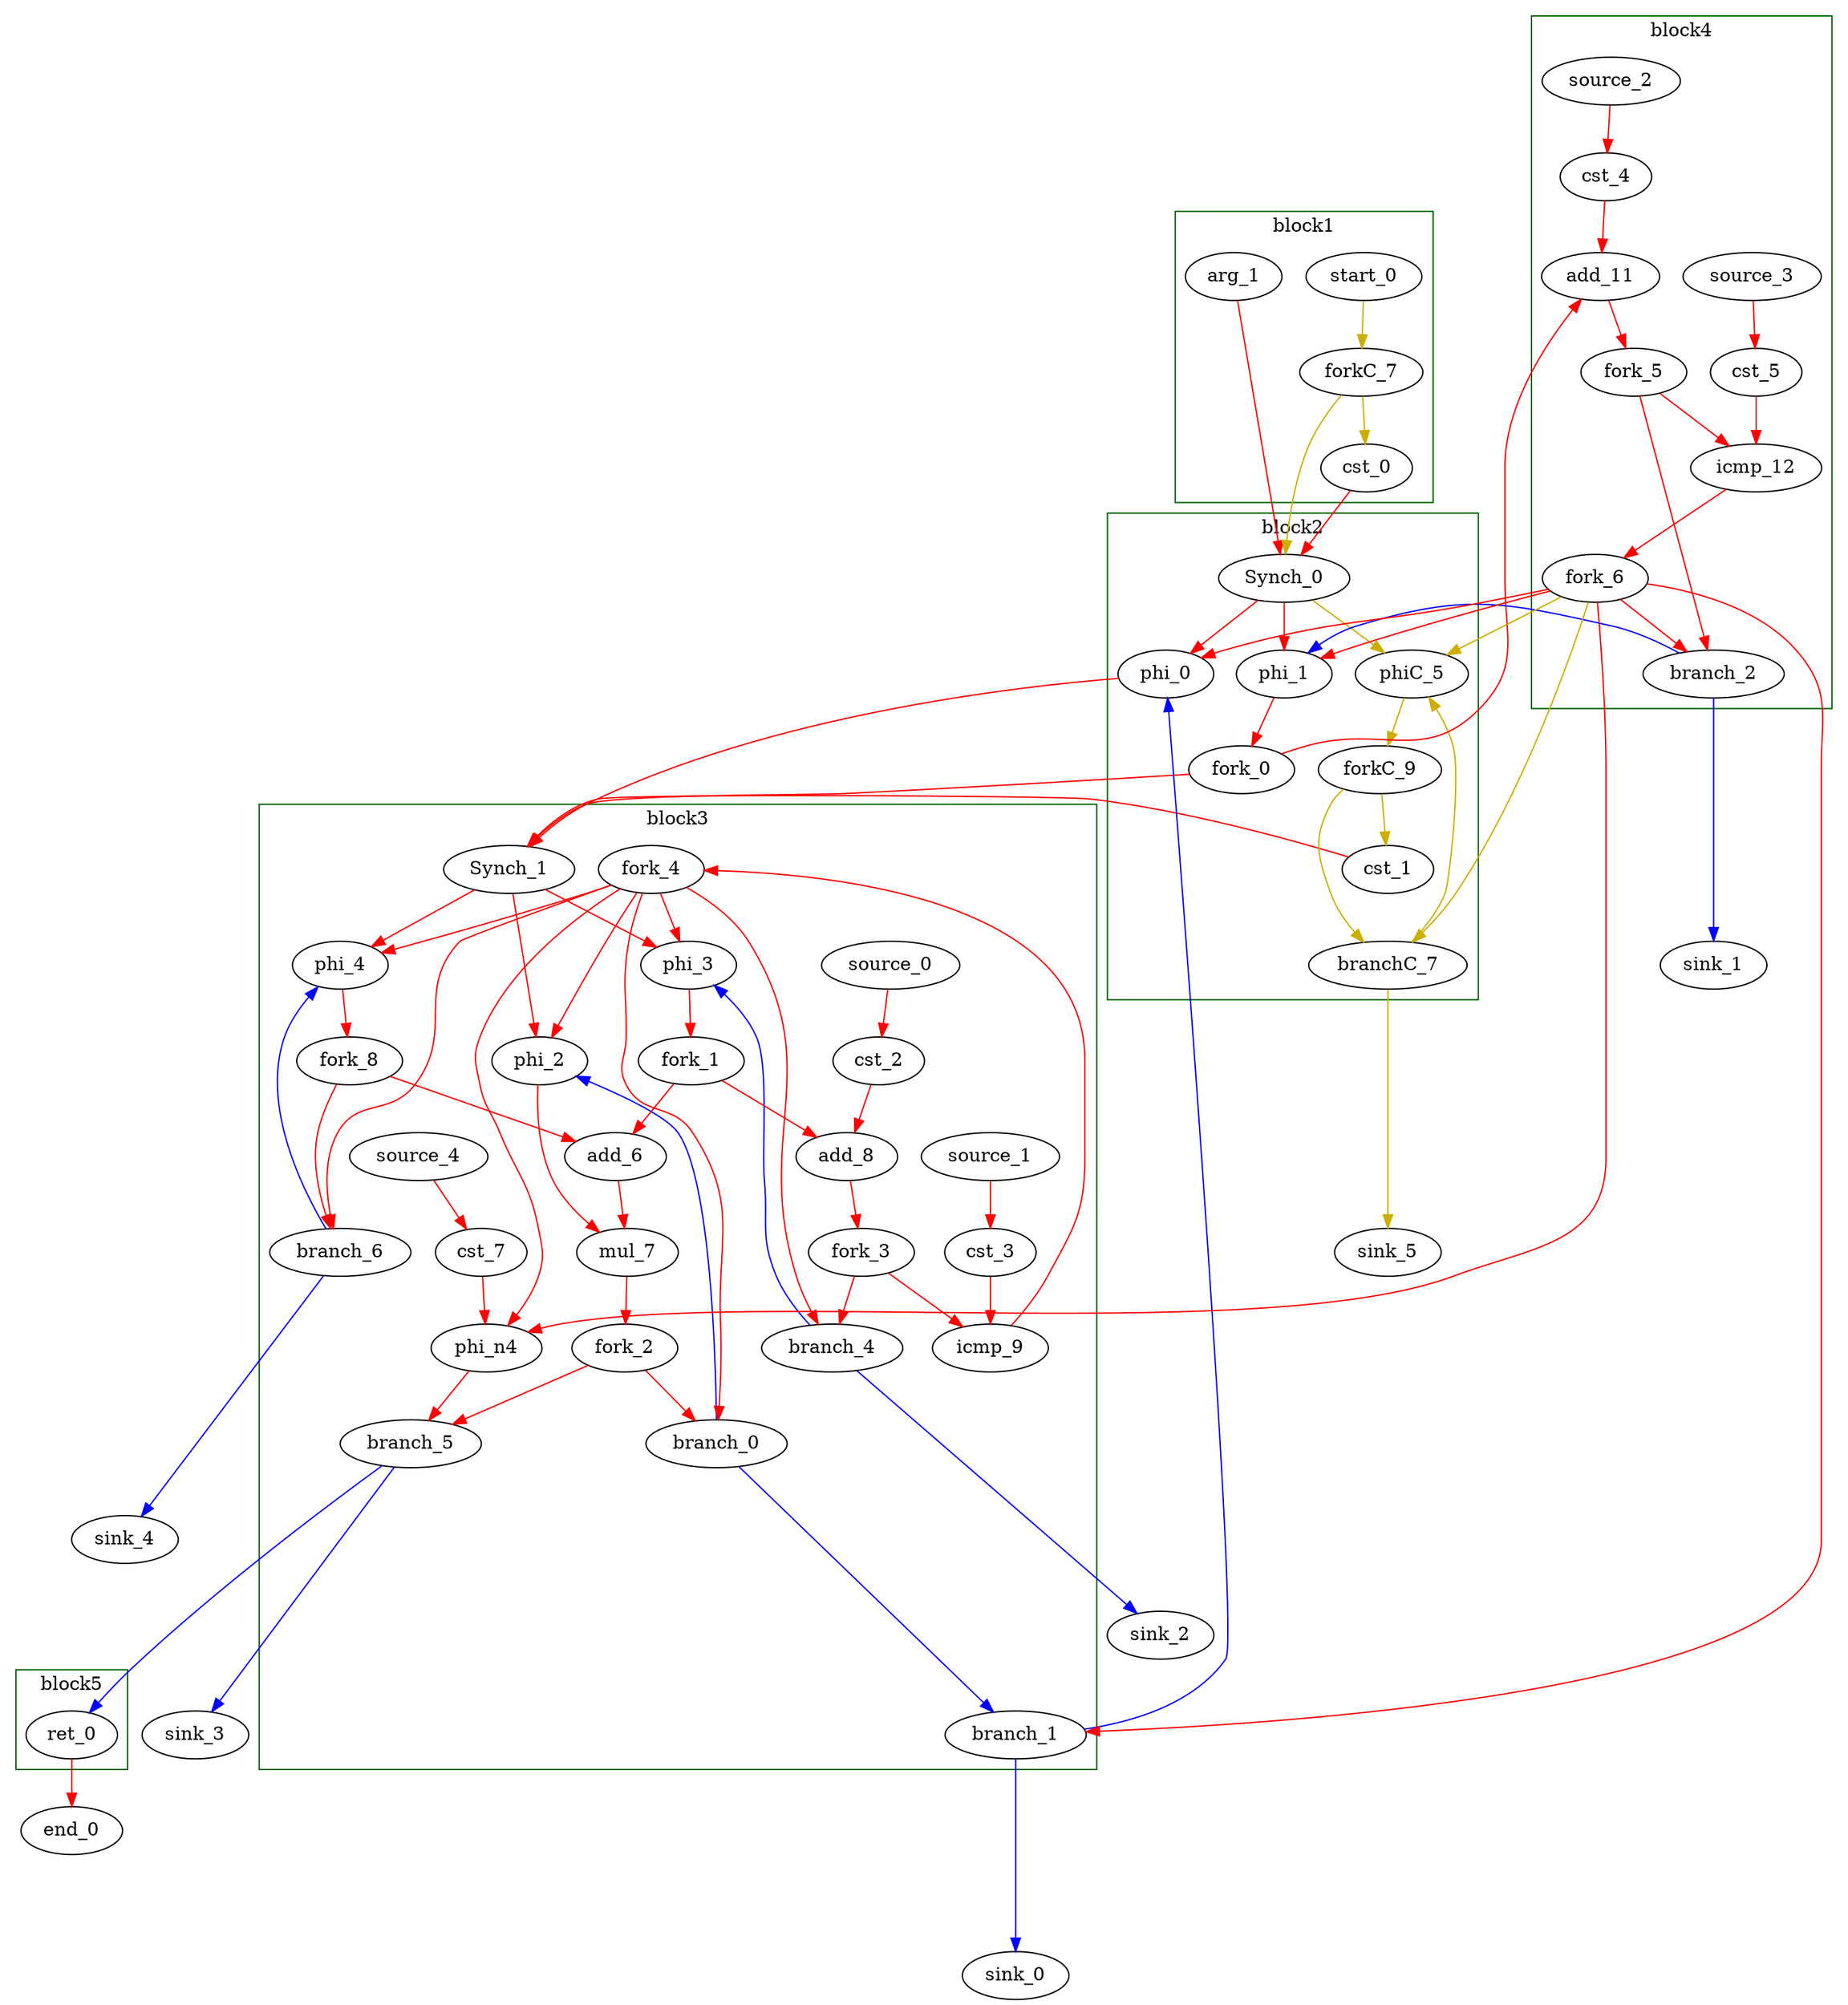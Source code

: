 Digraph G {
	splines=spline;
//DHLS version: 0.1.1" [shape = "none" pos = "20,20!"]

	subgraph cluster_0 {
	color = "darkgreen";
		label = "block1";
		"arg_1" [type = "Entry", bbID= 1, in = "in1:32", out = "out1:32"];
		"cst_0" [type = "Constant", bbID= 1, in = "in1:32", out = "out1:32", value = "0x00000000"];
		"start_0" [type = "Entry", control= "true", bbID= 1, in = "in1:0", out = "out1:0"];
		"forkC_7" [type = "Fork", bbID= 1, in = "in1:0", out = "out1:0 out2:0 "];

	}

	subgraph cluster_1 {
	color = "darkgreen";
		label = "block2";
		"phi_0" [type = "LoopMux", bbID= 2, in = "in1?:1 in2:32 in3:32 ", out = "out1:32", delay=0.366];
		"phi_1" [type = "LoopMux", bbID= 2, in = "in1?:1 in2:32 in3:32 ", out = "out1:32", delay=0.366];
		"cst_1" [type = "Constant", bbID= 2, in = "in1:32", out = "out1:32", value = "0x00000000"];
		"phiC_5" [type = "LoopMux", bbID= 2, in = "in1?:1 in2:0 in3:0 ", out = "out1:0", delay=0.166];
		"branchC_7" [type = "Branch", bbID= 2,  in = "in1:0 in2?:1*i", out = "out1+:0 out2-:0"];
		"Synch_0" [type = "Synch", bbID= 2, in = " in1:32 in2:32 in3:32", out = " out1:32 out2:32 out3:32"];
		"fork_0" [type = "Fork", bbID= 2, in = "in1:32", out = "out1:32 out2:32 "];
		"forkC_9" [type = "Fork", bbID= 2, in = "in1:0", out = "out1:0 out2:0 "];

	}

	subgraph cluster_2 {
	color = "darkgreen";
		label = "block3";
		"phi_2" [type = "LoopMux", bbID= 3, in = "in1?:1 in2:32 in3:32 ", out = "out1:32", delay=0.366];
		"phi_3" [type = "LoopMux", bbID= 3, in = "in1?:1 in2:32 in3:32 ", out = "out1:32", delay=0.366];
		"add_6" [type = "Operator", bbID= 3, op = "add_op", in = "in1:32 in2:32 ", out = "out1:32 ", delay=1.693, latency=0, II=1];
		"mul_7" [type = "Operator", bbID= 3, op = "mul_op", in = "in1:32 in2:32 ", out = "out1:32 ", delay=0.000, latency=4, II=1];
		"cst_2" [type = "Constant", bbID= 3, in = "in1:32", out = "out1:32", value = "0x00000001"];
		"add_8" [type = "Operator", bbID= 3, op = "add_op", in = "in1:32 in2:32 ", out = "out1:32 ", delay=1.693, latency=0, II=1];
		"cst_3" [type = "Constant", bbID= 3, in = "in1:32", out = "out1:32", value = "0x0000000A"];
		"icmp_9" [type = "Operator", bbID= 3, op = "icmp_ult_op", in = "in1:32 in2:32 ", out = "out1:1 ", delay=1.530, latency=0, II=1];
		"source_0" [type = "Source", bbID= 3, out = "out1:0"];
		"source_1" [type = "Source", bbID= 3, out = "out1:0"];
		"phi_4" [type = "LoopMux", bbID= 3, in = "in1?:1 in2:32 in3:32 ", out = "out1:32", delay=0.366];
		"branch_0" [type = "Branch", bbID= 3,  in = "in1:32 in2?:1", out = "out1+:32 out2-:32"];
		"branch_1" [type = "Branch", bbID= 3,  in = "in1:32 in2?:1*i", out = "out1+:32 out2-:32"];
		"branch_4" [type = "Branch", bbID= 3,  in = "in1:32 in2?:1*i", out = "out1+:32 out2-:32"];
		"phi_n4" [type = "Mux", bbID= 3, in = "in1?:1 in2:32 in3:32 ", out = "out1:32", delay=0.366];
		"cst_7" [type = "Constant", bbID= 3, in = "in1:32", out = "out1:32", value = "0x00000001"];
		"source_4" [type = "Source", bbID= 3, out = "out1:0"];
		"branch_5" [type = "Branch", bbID= 3,  in = "in1:32 in2?:1", out = "out1+:32 out2-:32"];
		"branch_6" [type = "Branch", bbID= 3,  in = "in1:32 in2?:1*i", out = "out1+:32 out2-:32"];
		"Synch_1" [type = "Synch", bbID= 3, in = " in1:32 in2:32 in3:32", out = " out1:32 out2:32 out3:32"];
		"fork_1" [type = "Fork", bbID= 3, in = "in1:32", out = "out1:32 out2:32 "];
		"fork_2" [type = "Fork", bbID= 3, in = "in1:32", out = "out1:32 out2:32 "];
		"fork_3" [type = "Fork", bbID= 3, in = "in1:32", out = "out1:32 out2:32 "];
		"fork_4" [type = "Fork", bbID= 3, in = "in1:32", out = "out1:32 out2:32 out3:32 out4:32 out5:32 out6:32 out7:32 "];
		"fork_8" [type = "Fork", bbID= 3, in = "in1:32", out = "out1:32 out2:32 "];

	}

	subgraph cluster_3 {
	color = "darkgreen";
		label = "block4";
		"cst_4" [type = "Constant", bbID= 4, in = "in1:32", out = "out1:32", value = "0x00000001"];
		"add_11" [type = "Operator", bbID= 4, op = "add_op", in = "in1:32 in2:32 ", out = "out1:32 ", delay=1.693, latency=0, II=1];
		"cst_5" [type = "Constant", bbID= 4, in = "in1:32", out = "out1:32", value = "0x0000000A"];
		"icmp_12" [type = "Operator", bbID= 4, op = "icmp_ult_op", in = "in1:32 in2:32 ", out = "out1:1 ", delay=1.530, latency=0, II=1];
		"source_2" [type = "Source", bbID= 4, out = "out1:0"];
		"source_3" [type = "Source", bbID= 4, out = "out1:0"];
		"branch_2" [type = "Branch", bbID= 4,  in = "in1:32 in2?:1*i", out = "out1+:32 out2-:32"];
		"fork_5" [type = "Fork", bbID= 4, in = "in1:32", out = "out1:32 out2:32 "];
		"fork_6" [type = "Fork", bbID= 4, in = "in1:32", out = "out1:32 out2:32 out3:32 out4:32 out5:32 out6:32 out7:32 "];

	}

	subgraph cluster_4 {
	color = "darkgreen";
		label = "block5";
		"ret_0" [type = "Operator", bbID= 5, op = "ret_op", in = "in1:32 ", out = "out1:32 ", delay=0.000, latency=0, II=1];

	}
	"sink_0" [type = "Sink", bbID= 0, in = "in1:32"];
	"sink_1" [type = "Sink", bbID= 0, in = "in1:32"];
	"sink_2" [type = "Sink", bbID= 0, in = "in1:32"];
	"sink_3" [type = "Sink", bbID= 0, in = "in1:32"];
	"sink_4" [type = "Sink", bbID= 0, in = "in1:32"];
	"sink_5" [type = "Sink", bbID= 0, in = "in1:0"];
	"end_0" [type = "Exit", bbID= 0, in = "in1:32 ", out = "out1:32"];

	"arg_1" -> "Synch_0" [color = "red", from = "out1", to = "in1"];
	"phi_0" -> "Synch_1" [color = "red", from = "out1", to = "in1"];
	"cst_0" -> "Synch_0" [color = "red", from = "out1", to = "in2"];
	"phi_1" -> "fork_0" [color = "red", from = "out1", to = "in1"];
	"phi_2" -> "mul_7" [color = "red", from = "out1", to = "in1"];
	"cst_1" -> "Synch_1" [color = "red", from = "out1", to = "in2"];
	"phi_3" -> "fork_1" [color = "red", from = "out1", to = "in1"];
	"add_6" -> "mul_7" [color = "red", from = "out1", to = "in2"];
	"mul_7" -> "fork_2" [color = "red", from = "out1", to = "in1"];
	"cst_2" -> "add_8" [color = "red", from = "out1", to = "in2"];
	"add_8" -> "fork_3" [color = "red", from = "out1", to = "in1"];
	"cst_3" -> "icmp_9" [color = "red", from = "out1", to = "in2"];
	"icmp_9" -> "fork_4" [color = "red", from = "out1", to = "in1"];
	"cst_4" -> "add_11" [color = "red", from = "out1", to = "in2"];
	"add_11" -> "fork_5" [color = "red", from = "out1", to = "in1"];
	"cst_5" -> "icmp_12" [color = "red", from = "out1", to = "in2"];
	"icmp_12" -> "fork_6" [color = "red", from = "out1", to = "in1"];
	"ret_0" -> "end_0" [color = "red", from = "out1", to = "in1"];
	"source_0" -> "cst_2" [color = "red", from = "out1", to = "in1"];
	"source_1" -> "cst_3" [color = "red", from = "out1", to = "in1"];
	"source_2" -> "cst_4" [color = "red", from = "out1", to = "in1"];
	"source_3" -> "cst_5" [color = "red", from = "out1", to = "in1"];
	"start_0" -> "forkC_7" [color = "gold3", from = "out1", to = "in1"];
	"phi_4" -> "fork_8" [color = "red", from = "out1", to = "in1"];
	"phiC_5" -> "forkC_9" [color = "gold3", from = "out1", to = "in1"];
	"branch_0" -> "phi_2" [color = "blue", minlen = 3, from = "out1", to = "in3"];
	"branch_0" -> "branch_1" [color = "blue", minlen = 3, from = "out2", to = "in1"];
	"branch_1" -> "sink_0" [color = "blue", minlen = 3, from = "out1", to = "in1"];
	"branch_1" -> "phi_0" [color = "blue", minlen = 3, from = "out2", to = "in3"];
	"branch_2" -> "sink_1" [color = "blue", minlen = 3, from = "out1", to = "in1"];
	"branch_2" -> "phi_1" [color = "blue", minlen = 3, from = "out2", to = "in3"];
	"branch_4" -> "sink_2" [color = "blue", minlen = 3, from = "out1", to = "in1"];
	"branch_4" -> "phi_3" [color = "blue", minlen = 3, from = "out2", to = "in3"];
	"phi_n4" -> "branch_5" [color = "red", from = "out1", to = "in2"];
	"cst_7" -> "phi_n4" [color = "red", from = "out1", to = "in3"];
	"source_4" -> "cst_7" [color = "red", from = "out1", to = "in1"];
	"branch_5" -> "sink_3" [color = "blue", minlen = 3, from = "out1", to = "in1"];
	"branch_5" -> "ret_0" [color = "blue", minlen = 3, from = "out2", to = "in1"];
	"branch_6" -> "sink_4" [color = "blue", minlen = 3, from = "out1", to = "in1"];
	"branch_6" -> "phi_4" [color = "blue", minlen = 3, from = "out2", to = "in3"];
	"branchC_7" -> "sink_5" [color = "gold3", minlen = 3, from = "out1", to = "in1"];
	"branchC_7" -> "phiC_5" [color = "gold3", minlen = 3, from = "out2", to = "in3"];
	"Synch_0" -> "phi_0" [color = "red", from = "out1", to = "in2"];
	"Synch_0" -> "phi_1" [color = "red", from = "out2", to = "in2"];
	"Synch_0" -> "phiC_5" [color = "gold3", from = "out3", to = "in2"];
	"Synch_1" -> "phi_2" [color = "red", from = "out1", to = "in2"];
	"Synch_1" -> "phi_3" [color = "red", from = "out2", to = "in2"];
	"Synch_1" -> "phi_4" [color = "red", from = "out3", to = "in2"];
	"fork_0" -> "Synch_1" [color = "red", from = "out1", to = "in3"];
	"fork_0" -> "add_11" [color = "red", from = "out2", to = "in1"];
	"fork_1" -> "add_6" [color = "red", from = "out1", to = "in2"];
	"fork_1" -> "add_8" [color = "red", from = "out2", to = "in1"];
	"fork_2" -> "branch_5" [color = "red", from = "out1", to = "in1"];
	"fork_2" -> "branch_0" [color = "red", from = "out2", to = "in1"];
	"fork_3" -> "icmp_9" [color = "red", from = "out1", to = "in1"];
	"fork_3" -> "branch_4" [color = "red", from = "out2", to = "in1"];
	"fork_4" -> "branch_0" [color = "red", from = "out1", to = "in2"];
	"fork_4" -> "branch_4" [color = "red", from = "out2", to = "in2"];
	"fork_4" -> "phi_n4" [color = "red", from = "out3", to = "in1"];
	"fork_4" -> "branch_6" [color = "red", from = "out4", to = "in2"];
	"fork_4" -> "phi_2" [color = "red", from = "out5", to = "in1"];
	"fork_4" -> "phi_3" [color = "red", from = "out6", to = "in1"];
	"fork_4" -> "phi_4" [color = "red", from = "out7", to = "in1"];
	"fork_5" -> "icmp_12" [color = "red", from = "out1", to = "in1"];
	"fork_5" -> "branch_2" [color = "red", from = "out2", to = "in1"];
	"fork_6" -> "branch_1" [color = "red", from = "out1", to = "in2"];
	"fork_6" -> "branch_2" [color = "red", from = "out2", to = "in2"];
	"fork_6" -> "phi_n4" [color = "red", from = "out3", to = "in2"];
	"fork_6" -> "branchC_7" [color = "gold3", from = "out4", to = "in2"];
	"fork_6" -> "phi_0" [color = "red", from = "out5", to = "in1"];
	"fork_6" -> "phi_1" [color = "red", from = "out6", to = "in1"];
	"fork_6" -> "phiC_5" [color = "gold3", from = "out7", to = "in1"];
	"forkC_7" -> "cst_0" [color = "gold3", from = "out1", to = "in1"];
	"forkC_7" -> "Synch_0" [color = "gold3", from = "out2", to = "in3"];
	"fork_8" -> "add_6" [color = "red", from = "out1", to = "in1"];
	"fork_8" -> "branch_6" [color = "red", from = "out2", to = "in1"];
	"forkC_9" -> "cst_1" [color = "gold3", from = "out1", to = "in1"];
	"forkC_9" -> "branchC_7" [color = "gold3", from = "out2", to = "in1"];

}